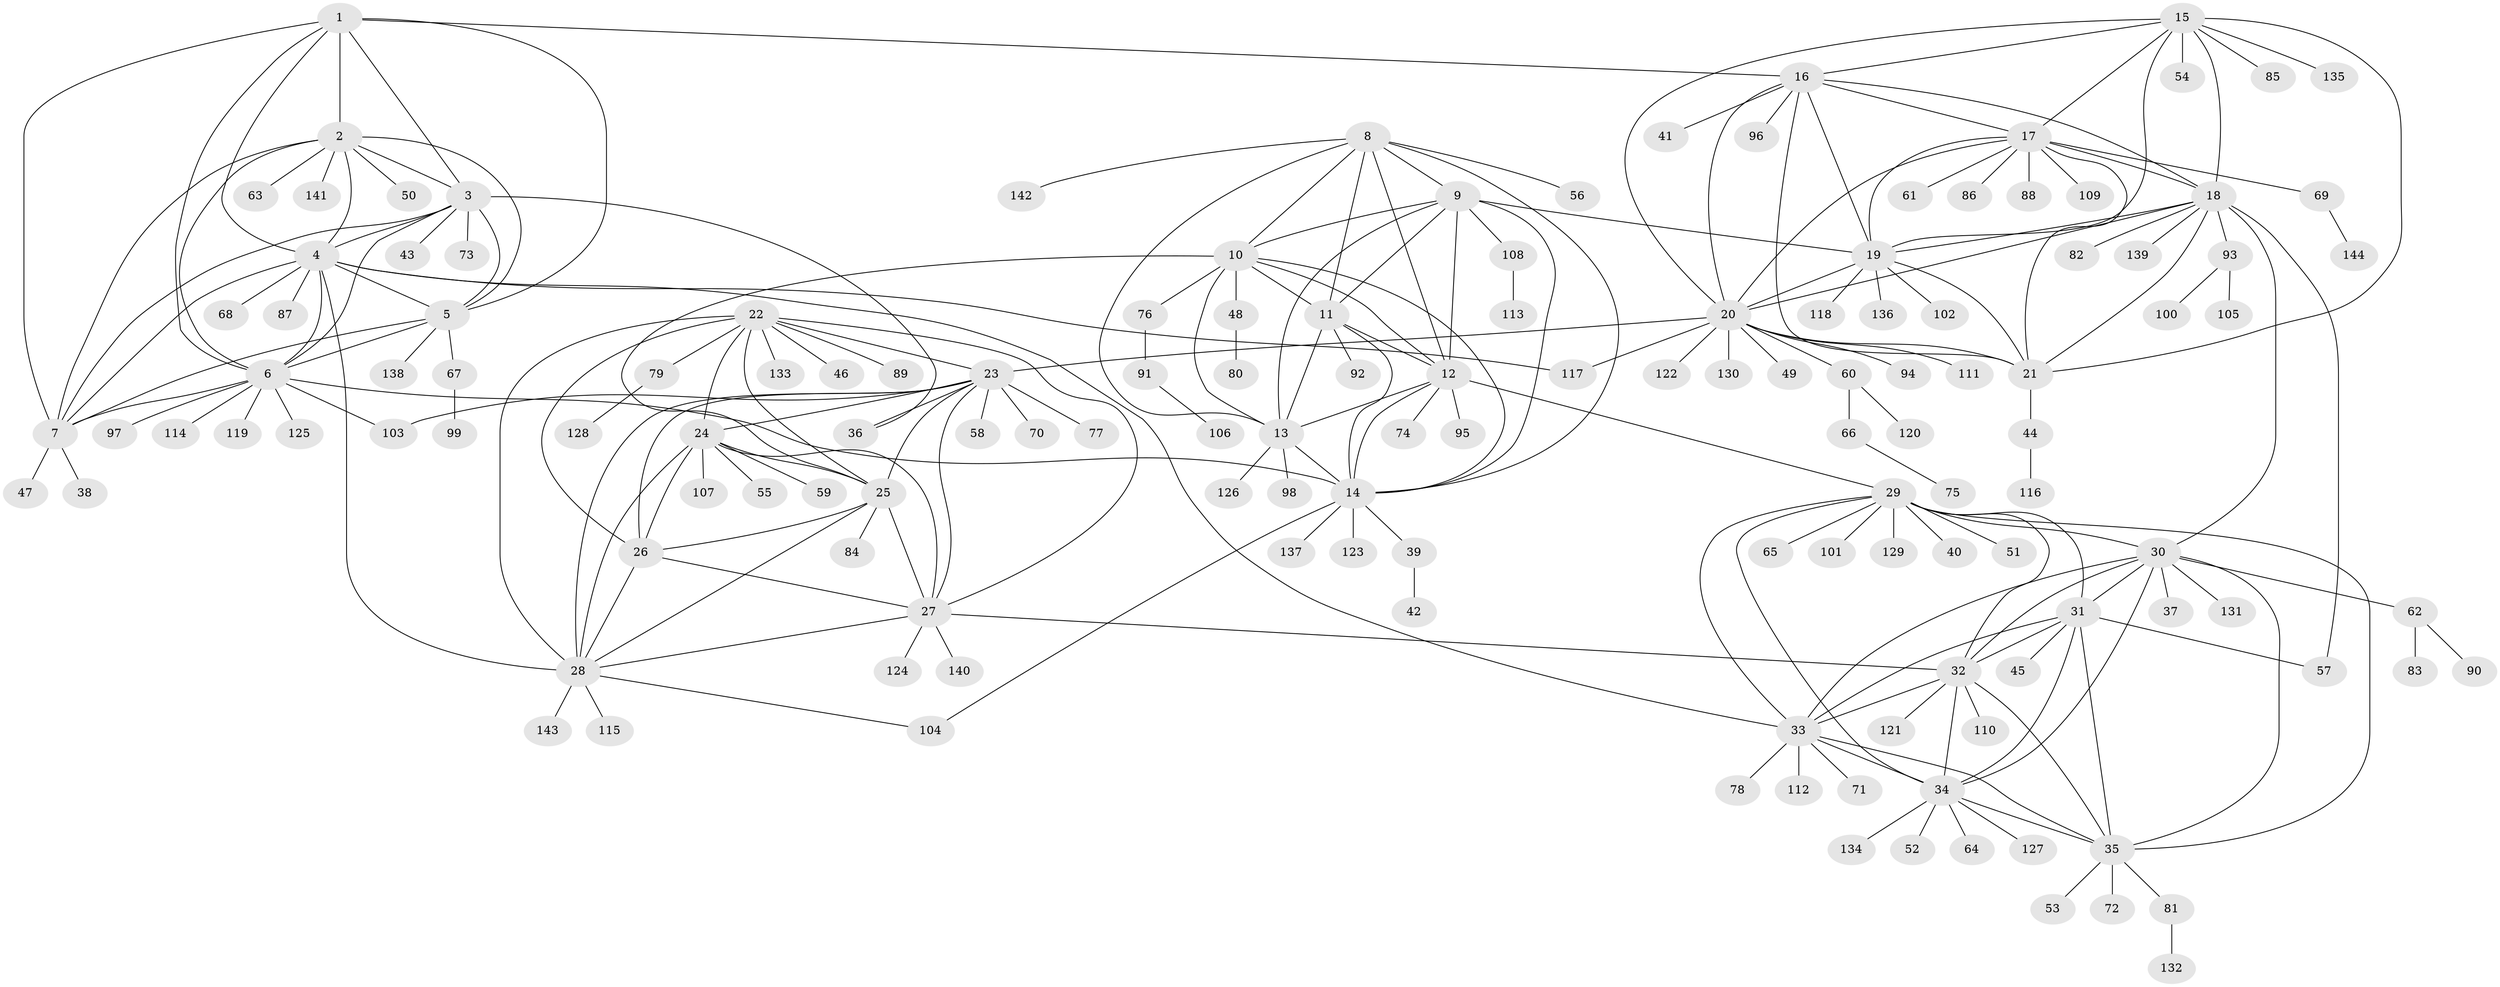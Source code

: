 // Generated by graph-tools (version 1.1) at 2025/37/03/09/25 02:37:31]
// undirected, 144 vertices, 229 edges
graph export_dot {
graph [start="1"]
  node [color=gray90,style=filled];
  1;
  2;
  3;
  4;
  5;
  6;
  7;
  8;
  9;
  10;
  11;
  12;
  13;
  14;
  15;
  16;
  17;
  18;
  19;
  20;
  21;
  22;
  23;
  24;
  25;
  26;
  27;
  28;
  29;
  30;
  31;
  32;
  33;
  34;
  35;
  36;
  37;
  38;
  39;
  40;
  41;
  42;
  43;
  44;
  45;
  46;
  47;
  48;
  49;
  50;
  51;
  52;
  53;
  54;
  55;
  56;
  57;
  58;
  59;
  60;
  61;
  62;
  63;
  64;
  65;
  66;
  67;
  68;
  69;
  70;
  71;
  72;
  73;
  74;
  75;
  76;
  77;
  78;
  79;
  80;
  81;
  82;
  83;
  84;
  85;
  86;
  87;
  88;
  89;
  90;
  91;
  92;
  93;
  94;
  95;
  96;
  97;
  98;
  99;
  100;
  101;
  102;
  103;
  104;
  105;
  106;
  107;
  108;
  109;
  110;
  111;
  112;
  113;
  114;
  115;
  116;
  117;
  118;
  119;
  120;
  121;
  122;
  123;
  124;
  125;
  126;
  127;
  128;
  129;
  130;
  131;
  132;
  133;
  134;
  135;
  136;
  137;
  138;
  139;
  140;
  141;
  142;
  143;
  144;
  1 -- 2;
  1 -- 3;
  1 -- 4;
  1 -- 5;
  1 -- 6;
  1 -- 7;
  1 -- 16;
  2 -- 3;
  2 -- 4;
  2 -- 5;
  2 -- 6;
  2 -- 7;
  2 -- 50;
  2 -- 63;
  2 -- 141;
  3 -- 4;
  3 -- 5;
  3 -- 6;
  3 -- 7;
  3 -- 36;
  3 -- 43;
  3 -- 73;
  4 -- 5;
  4 -- 6;
  4 -- 7;
  4 -- 28;
  4 -- 33;
  4 -- 68;
  4 -- 87;
  4 -- 117;
  5 -- 6;
  5 -- 7;
  5 -- 67;
  5 -- 138;
  6 -- 7;
  6 -- 14;
  6 -- 97;
  6 -- 103;
  6 -- 114;
  6 -- 119;
  6 -- 125;
  7 -- 38;
  7 -- 47;
  8 -- 9;
  8 -- 10;
  8 -- 11;
  8 -- 12;
  8 -- 13;
  8 -- 14;
  8 -- 56;
  8 -- 142;
  9 -- 10;
  9 -- 11;
  9 -- 12;
  9 -- 13;
  9 -- 14;
  9 -- 19;
  9 -- 108;
  10 -- 11;
  10 -- 12;
  10 -- 13;
  10 -- 14;
  10 -- 25;
  10 -- 48;
  10 -- 76;
  11 -- 12;
  11 -- 13;
  11 -- 14;
  11 -- 92;
  12 -- 13;
  12 -- 14;
  12 -- 29;
  12 -- 74;
  12 -- 95;
  13 -- 14;
  13 -- 98;
  13 -- 126;
  14 -- 39;
  14 -- 104;
  14 -- 123;
  14 -- 137;
  15 -- 16;
  15 -- 17;
  15 -- 18;
  15 -- 19;
  15 -- 20;
  15 -- 21;
  15 -- 54;
  15 -- 85;
  15 -- 135;
  16 -- 17;
  16 -- 18;
  16 -- 19;
  16 -- 20;
  16 -- 21;
  16 -- 41;
  16 -- 96;
  17 -- 18;
  17 -- 19;
  17 -- 20;
  17 -- 21;
  17 -- 61;
  17 -- 69;
  17 -- 86;
  17 -- 88;
  17 -- 109;
  18 -- 19;
  18 -- 20;
  18 -- 21;
  18 -- 30;
  18 -- 57;
  18 -- 82;
  18 -- 93;
  18 -- 139;
  19 -- 20;
  19 -- 21;
  19 -- 102;
  19 -- 118;
  19 -- 136;
  20 -- 21;
  20 -- 23;
  20 -- 49;
  20 -- 60;
  20 -- 94;
  20 -- 111;
  20 -- 117;
  20 -- 122;
  20 -- 130;
  21 -- 44;
  22 -- 23;
  22 -- 24;
  22 -- 25;
  22 -- 26;
  22 -- 27;
  22 -- 28;
  22 -- 46;
  22 -- 79;
  22 -- 89;
  22 -- 133;
  23 -- 24;
  23 -- 25;
  23 -- 26;
  23 -- 27;
  23 -- 28;
  23 -- 36;
  23 -- 58;
  23 -- 70;
  23 -- 77;
  23 -- 103;
  24 -- 25;
  24 -- 26;
  24 -- 27;
  24 -- 28;
  24 -- 55;
  24 -- 59;
  24 -- 107;
  25 -- 26;
  25 -- 27;
  25 -- 28;
  25 -- 84;
  26 -- 27;
  26 -- 28;
  27 -- 28;
  27 -- 32;
  27 -- 124;
  27 -- 140;
  28 -- 104;
  28 -- 115;
  28 -- 143;
  29 -- 30;
  29 -- 31;
  29 -- 32;
  29 -- 33;
  29 -- 34;
  29 -- 35;
  29 -- 40;
  29 -- 51;
  29 -- 65;
  29 -- 101;
  29 -- 129;
  30 -- 31;
  30 -- 32;
  30 -- 33;
  30 -- 34;
  30 -- 35;
  30 -- 37;
  30 -- 62;
  30 -- 131;
  31 -- 32;
  31 -- 33;
  31 -- 34;
  31 -- 35;
  31 -- 45;
  31 -- 57;
  32 -- 33;
  32 -- 34;
  32 -- 35;
  32 -- 110;
  32 -- 121;
  33 -- 34;
  33 -- 35;
  33 -- 71;
  33 -- 78;
  33 -- 112;
  34 -- 35;
  34 -- 52;
  34 -- 64;
  34 -- 127;
  34 -- 134;
  35 -- 53;
  35 -- 72;
  35 -- 81;
  39 -- 42;
  44 -- 116;
  48 -- 80;
  60 -- 66;
  60 -- 120;
  62 -- 83;
  62 -- 90;
  66 -- 75;
  67 -- 99;
  69 -- 144;
  76 -- 91;
  79 -- 128;
  81 -- 132;
  91 -- 106;
  93 -- 100;
  93 -- 105;
  108 -- 113;
}
